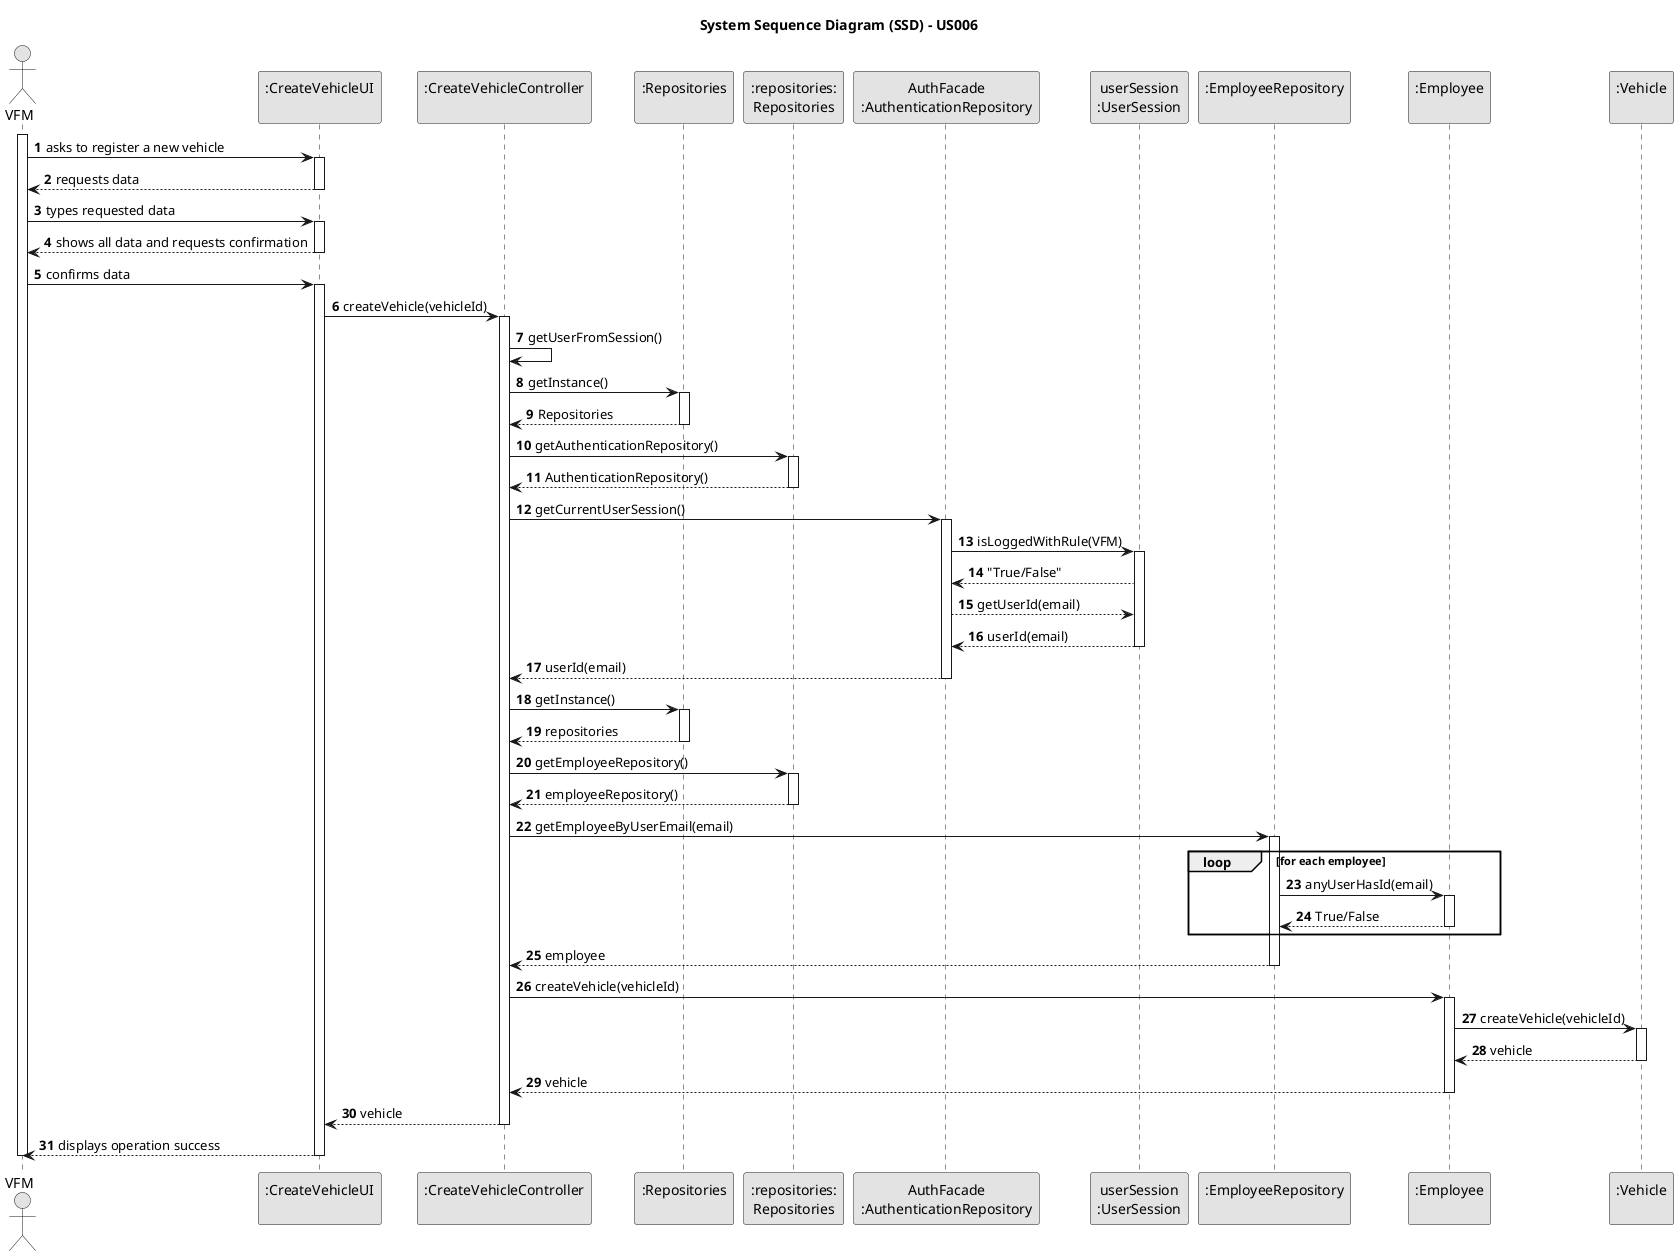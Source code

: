 @startuml
skinparam monochrome true
skinparam packageStyle rectangle
skinparam shadowing false

autonumber

title System Sequence Diagram (SSD) - US006

actor "VFM" as VFM

participant ":CreateVehicleUI\n" as UI
participant ":CreateVehicleController\n" as CTRL
participant ":Repositories\n" as SR
participant ":repositories:\nRepositories" as RR
participant "AuthFacade\n:AuthenticationRepository" as AUTHREP
participant "userSession\n:UserSession" as USER
participant ":EmployeeRepository\n" as ER
participant ":Employee\n" as E
participant ":Vehicle\n" as V

activate VFM

    VFM -> UI : asks to register a new vehicle

    activate UI
        UI --> VFM : requests data
    deactivate UI

    VFM -> UI : types requested data
    activate UI
        UI --> VFM : shows all data and requests confirmation
    deactivate UI

    VFM -> UI : confirms data
    activate UI
        UI -> CTRL : createVehicle(vehicleId)
        activate CTRL



        CTRL -> CTRL : getUserFromSession()

        CTRL -> SR : getInstance()
        activate SR
        CTRL <-- SR : Repositories
        deactivate SR

        CTRL -> RR : getAuthenticationRepository()

        activate RR
        CTRL <-- RR : AuthenticationRepository()
        deactivate RR



        CTRL -> AUTHREP : getCurrentUserSession()

        activate AUTHREP




        AUTHREP -> USER : isLoggedWithRule(VFM)

        activate USER

        AUTHREP <-- USER : "True/False"
        AUTHREP --> USER : getUserId(email)
        AUTHREP <-- USER : userId(email)
        deactivate USER

        CTRL <-- AUTHREP : userId(email)
        deactivate AUTHREP



            CTRL -> SR : getInstance()
            activate SR
                SR --> CTRL : repositories
            deactivate SR
            CTRL -> RR : getEmployeeRepository()
            activate RR
                RR --> CTRL : employeeRepository()
            deactivate RR
            CTRL -> ER : getEmployeeByUserEmail(email)
            activate ER
                loop for each employee
                    ER -> E : anyUserHasId(email)
                    activate E
                        E --> ER : True/False
                    deactivate E
                end loop
                ER --> CTRL : employee
            deactivate ER
            CTRL -> E : createVehicle(vehicleId)
            activate E
                E -> V : createVehicle(vehicleId)
                activate V
                V --> E: vehicle
                deactivate V
            E--> CTRL : vehicle
            deactivate E


            CTRL --> UI : vehicle
        deactivate CTRL
        UI --> VFM : displays operation success
    deactivate UI

deactivate VFM


'
''hide footbox
''actor "Organization Employee" as VFM
'participant ":CreateTaskUI" as UI
'participant ":CreateTaskController" as CTRL
'participant ":Repositories" as RepositorySingleton
'participant "repositories\n:Repositories" as PLAT
'participant "taskCategoryRepository:\nTaskCategoryRepository" as TaskCategoryRepository
'participant ":ApplicationSession" as _APP
'participant "appSession\n:ApplicationSession" as APP
'participant "currentSession\n:UserSession" as SESSAO
'participant "organizationRepository:\nOrganizationRepository" as OrganizationRepository
'participant "organization\n:Organization" as ORG
'participant "task\n:Task" as TAREFA
'
'activate VFM
'
'        VFM -> UI : asks to create a new task
'
'        activate UI
'
''            UI --> VFM : requests data (reference, description,  informal \n description, technical description, duration, cost)
'            'create CTRL
'            UI -> CTRL** : create
'
'            UI -> CTRL : getTaskCategories()
'            activate CTRL
'
'                CTRL -> RepositorySingleton : getInstance()
'                activate RepositorySingleton
'
'                    RepositorySingleton --> CTRL: repositories
'                deactivate RepositorySingleton
'
'                CTRL -> PLAT : getTaskCategoryRepository()
'                activate PLAT
'
'                    PLAT --> CTRL: taskCategoryRepository
'                deactivate PLAT
'
'                CTRL -> TaskCategoryRepository : getTaskCategories()
'                activate TaskCategoryRepository
'
'                    TaskCategoryRepository --> CTRL : taskCategoryList
'                deactivate TaskCategoryRepository
'
'                CTRL --> UI : taskCategoryList
'            deactivate CTRL
'
'            UI --> VFM : shows task category list\n and asks to sleect one
'        deactivate UI
'
'    VFM -> UI : selects a task category
'    activate UI
'
'        UI --> VFM : requests data
'    deactivate UI
'
'    VFM -> UI : types requested data (reference, description, \ninformal description, technical description,\nduration, cost)
'    activate UI
'
'        UI --> VFM : shows selected category and requested data
'    deactivate UI
'
'    VFM -> UI : submits data
'    activate UI
'
'        UI -> CTRL : createTask(reference,\ndescription,\ninformalDescription,\ntechnicalDescription,\nduration, cost,\ntaskCategoryDescription)
'        activate CTRL
'
'            CTRL -> CTRL : getTaskCategoryByDescription(taskCategoryDescription)
'            activate CTRL
'
'                CTRL -> RepositorySingleton : getInstance()
'                activate RepositorySingleton
'
'                    RepositorySingleton --> CTRL: repositories
'                deactivate RepositorySingleton
'
'                CTRL -> PLAT : getTaskCategoryRepository()
'                activate PLAT
'
'                    PLAT -> CTRL : taskCategoryRepository
'                deactivate PLAT
'
'                CTRL -> TaskCategoryRepository : getTaskCategoryByDescription(taskCategoryDescription)
'                activate TaskCategoryRepository
'
'                    TaskCategoryRepository --> CTRL : taskCategory
'                deactivate TaskCategoryRepository
'                    CTRL --> CTRL : taskCategory
'            deactivate CTRL
'
'            |||
'            CTRL -> CTRL : getEmployeeFromSession()
'            activate CTRL
'
'                CTRL -> _APP: getInstance()
'                activate _APP
'                    _APP -> CTRL: appSession
'                deactivate _APP
'
'
'                CTRL -> APP: getCurrentSession()
'                activate APP
'
'                    APP --> CTRL: currentSession
'                deactivate APP
'
'                CTRL -> SESSAO: email = getUserEmail()
'                activate SESSAO
'
'                    SESSAO --> CTRL: email
'                deactivate SESSAO
'
'
'                CTRL -> PLAT: getOrganizationRepository(email)
'                activate PLAT
'
'                    PLAT --> CTRL: organizationRepository
'                deactivate PLAT
'
'
'                CTRL -> OrganizationRepository: getOrganizationByEmployeeEmail(email)
'                activate OrganizationRepository
'
'                    loop [for each organization
'                        OrganizationRepository -> ORG : anyEmployeeHasEmail(email)
'                        activate ORG
'
'                             ORG --> OrganizationRepository : true/false
'                        deactivate ORG
'                    end
'                    OrganizationRepository --> CTRL : organization
'                deactivate OrganizationRepository
'
'                CTRL -> ORG: getEmployeeByEmail(email)
'                activate ORG
'
'                    ORG --> CTRL : employee
'                deactivate ORG
'
'                CTRL --> CTRL : employee
'            deactivate CTRL
'
'            |||
'            CTRL -> ORG: createTask(employee, reference, description,\ninformalDescription, technicalDescription,\nduration, cost, , taskCategory, employee)
'            activate ORG
'
'                ORG -> TAREFA**: create(employee, reference, description,\ninformalDescription, technicalDescription,\nduration, cost, taskCategory, employee)
'                ORG -> ORG: addTask (task)
'
'
'                activate ORG
'                    ORG -> ORG: validateTask(task)
'                    activate ORG
'                        ORG --> ORG
'                    deactivate ORG
'
'                    ORG --> ORG
'                deactivate ORG
'
'                ORG --> CTRL : task
'
'            deactivate ORG
'
'            CTRL --> UI: task
'            deactivate CTRL
'            UI --> VFM: displays operation success
'    deactivate UI
'
'deactivate VFM

@enduml